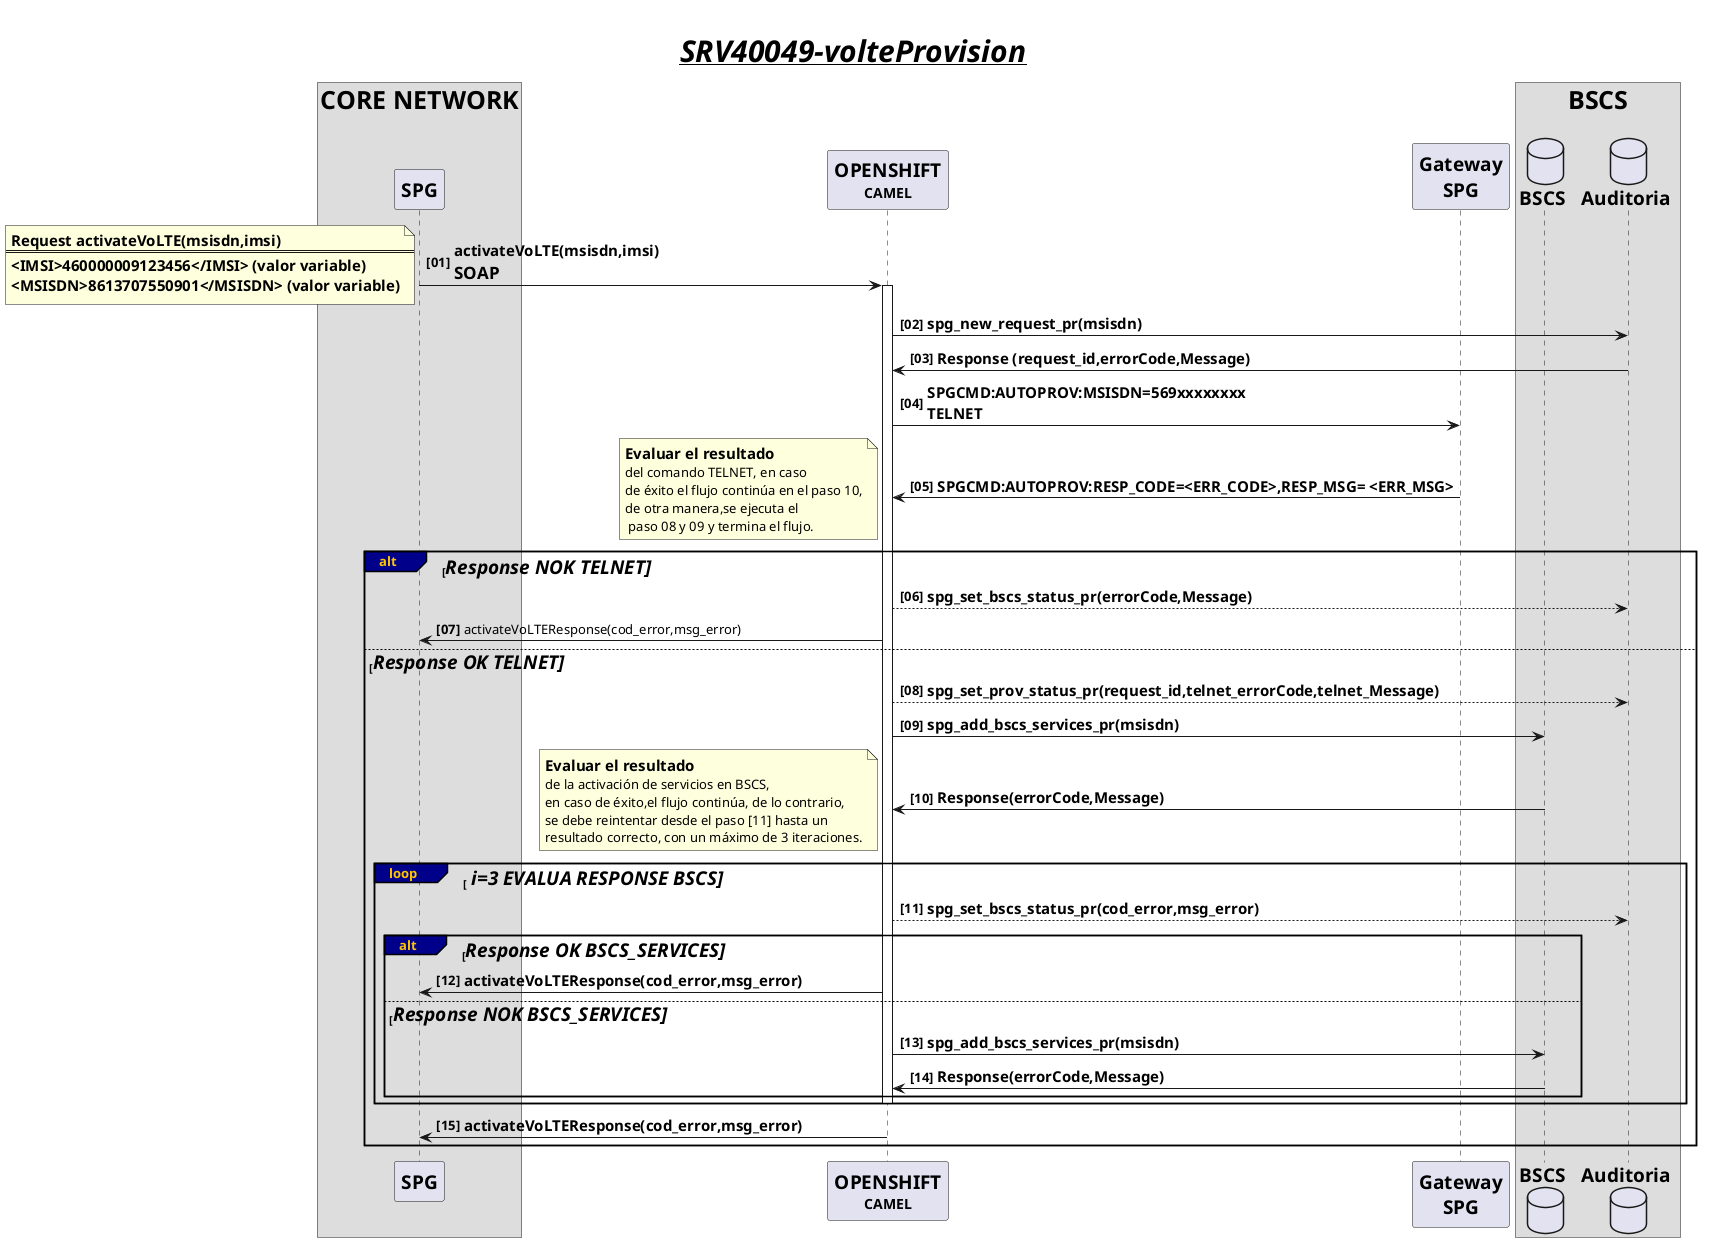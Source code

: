 @startuml
header
<FONT SIZE=21>
endheader
title <FONT SIZE=30><u><i>SRV40049-volteProvision
skinparam monochrome false

box "<FONT SIZE=25><b>CORE NETWORK\n"
participant "<FONT SIZE=19><b>SPG" as spg
end box
participant "<FONT SIZE=19><b>OPENSHIFT\n<b>CAMEL" as camel
participant "<FONT SIZE=19><b>Gateway\n<FONT SIZE=19><b>SPG" as gateway

box "<FONT SIZE=25><b>BSCS\n"
database "<FONT SIZE=19><b>BSCS" as bscs
database "<FONT SIZE=19><b>Auditoria" as auditoria
end box

autonumber "<b>[00]"
skinparam SequenceGroupBackgroundColor darkblue
skinparam SequenceGroupHeaderFontColor #FFC400
spg->camel:==activateVoLTE(msisdn,imsi)\n=SOAP
note left
== Request activateVoLTE(msisdn,imsi)
==
==<IMSI>460000009123456</IMSI> (valor variable)
==<MSISDN>8613707550901</MSISDN> (valor variable)
end note
activate camel
camel->auditoria:==spg_new_request_pr(msisdn)
auditoria->camel:==Response (request_id,errorCode,Message)

camel->gateway:==SPGCMD:AUTOPROV:MSISDN=569xxxxxxxx\n==TELNET
gateway->camel:==SPGCMD:AUTOPROV:RESP_CODE=<ERR_CODE>,RESP_MSG= <ERR_MSG>
note left
== Evaluar el resultado
del comando TELNET, en caso
de éxito el flujo continúa en el paso 10,
de otra manera,se ejecuta el
 paso 08 y 09 y termina el flujo.
end note
alt <FONT SIZE=19><b><i>Response NOK TELNET
camel-->auditoria:==spg_set_bscs_status_pr(errorCode,Message)
camel->spg:activateVoLTEResponse(cod_error,msg_error)

else <FONT SIZE=19><b><i>Response OK TELNET
camel-->auditoria:==spg_set_prov_status_pr(request_id,telnet_errorCode,telnet_Message)
camel->bscs:==spg_add_bscs_services_pr(msisdn)
bscs->camel:==Response(errorCode,Message)


note left
== Evaluar el resultado
de la activación de servicios en BSCS,
en caso de éxito,el flujo continúa, de lo contrario,
se debe reintentar desde el paso [11] hasta un
resultado correcto, con un máximo de 3 iteraciones.
end note
loop <FONT SIZE=19><b><i> i=3 EVALUA RESPONSE BSCS
camel-->auditoria:==spg_set_bscs_status_pr(cod_error,msg_error)

alt <FONT SIZE= 19><b><i>Response OK BSCS_SERVICES
camel->spg:==activateVoLTEResponse(cod_error,msg_error)
else <FONT SIZE= 19><b><i>Response NOK BSCS_SERVICES
camel->bscs:==spg_add_bscs_services_pr(msisdn)
bscs->camel:==Response(errorCode,Message)



end

deactivate camel
end
camel->spg:==activateVoLTEResponse(cod_error,msg_error)
end



@enduml
